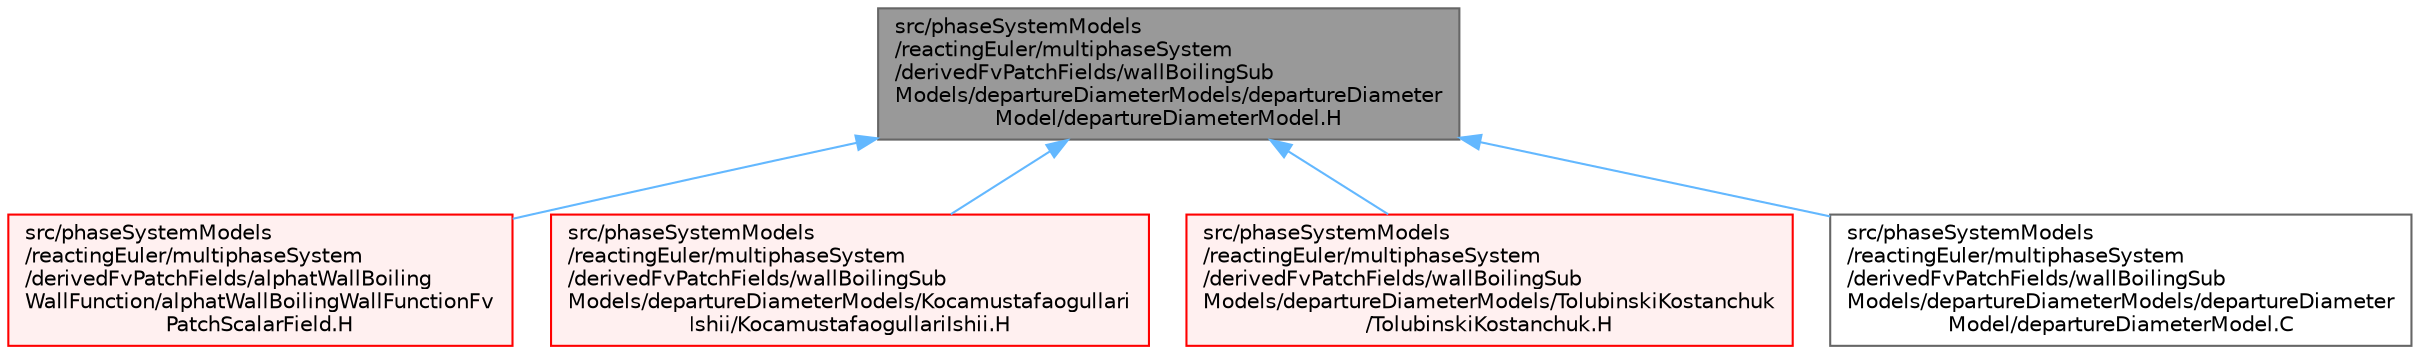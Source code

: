 digraph "src/phaseSystemModels/reactingEuler/multiphaseSystem/derivedFvPatchFields/wallBoilingSubModels/departureDiameterModels/departureDiameterModel/departureDiameterModel.H"
{
 // LATEX_PDF_SIZE
  bgcolor="transparent";
  edge [fontname=Helvetica,fontsize=10,labelfontname=Helvetica,labelfontsize=10];
  node [fontname=Helvetica,fontsize=10,shape=box,height=0.2,width=0.4];
  Node1 [id="Node000001",label="src/phaseSystemModels\l/reactingEuler/multiphaseSystem\l/derivedFvPatchFields/wallBoilingSub\lModels/departureDiameterModels/departureDiameter\lModel/departureDiameterModel.H",height=0.2,width=0.4,color="gray40", fillcolor="grey60", style="filled", fontcolor="black",tooltip=" "];
  Node1 -> Node2 [id="edge1_Node000001_Node000002",dir="back",color="steelblue1",style="solid",tooltip=" "];
  Node2 [id="Node000002",label="src/phaseSystemModels\l/reactingEuler/multiphaseSystem\l/derivedFvPatchFields/alphatWallBoiling\lWallFunction/alphatWallBoilingWallFunctionFv\lPatchScalarField.H",height=0.2,width=0.4,color="red", fillcolor="#FFF0F0", style="filled",URL="$alphatWallBoilingWallFunctionFvPatchScalarField_8H.html",tooltip=" "];
  Node1 -> Node6 [id="edge2_Node000001_Node000006",dir="back",color="steelblue1",style="solid",tooltip=" "];
  Node6 [id="Node000006",label="src/phaseSystemModels\l/reactingEuler/multiphaseSystem\l/derivedFvPatchFields/wallBoilingSub\lModels/departureDiameterModels/Kocamustafaogullari\lIshii/KocamustafaogullariIshii.H",height=0.2,width=0.4,color="red", fillcolor="#FFF0F0", style="filled",URL="$KocamustafaogullariIshii_8H.html",tooltip=" "];
  Node1 -> Node8 [id="edge3_Node000001_Node000008",dir="back",color="steelblue1",style="solid",tooltip=" "];
  Node8 [id="Node000008",label="src/phaseSystemModels\l/reactingEuler/multiphaseSystem\l/derivedFvPatchFields/wallBoilingSub\lModels/departureDiameterModels/TolubinskiKostanchuk\l/TolubinskiKostanchuk.H",height=0.2,width=0.4,color="red", fillcolor="#FFF0F0", style="filled",URL="$TolubinskiKostanchuk_8H.html",tooltip=" "];
  Node1 -> Node10 [id="edge4_Node000001_Node000010",dir="back",color="steelblue1",style="solid",tooltip=" "];
  Node10 [id="Node000010",label="src/phaseSystemModels\l/reactingEuler/multiphaseSystem\l/derivedFvPatchFields/wallBoilingSub\lModels/departureDiameterModels/departureDiameter\lModel/departureDiameterModel.C",height=0.2,width=0.4,color="grey40", fillcolor="white", style="filled",URL="$departureDiameterModel_8C.html",tooltip=" "];
}
